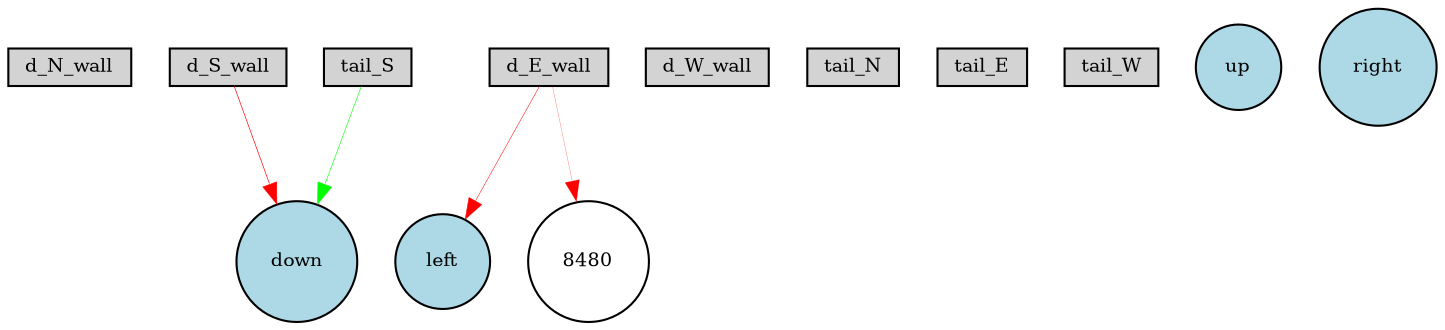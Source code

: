 digraph {
	node [fontsize=9 height=0.2 shape=circle width=0.2]
	d_N_wall [fillcolor=lightgray shape=box style=filled]
	d_S_wall [fillcolor=lightgray shape=box style=filled]
	d_E_wall [fillcolor=lightgray shape=box style=filled]
	d_W_wall [fillcolor=lightgray shape=box style=filled]
	tail_N [fillcolor=lightgray shape=box style=filled]
	tail_S [fillcolor=lightgray shape=box style=filled]
	tail_E [fillcolor=lightgray shape=box style=filled]
	tail_W [fillcolor=lightgray shape=box style=filled]
	up [fillcolor=lightblue style=filled]
	left [fillcolor=lightblue style=filled]
	down [fillcolor=lightblue style=filled]
	right [fillcolor=lightblue style=filled]
	8480 [fillcolor=white style=filled]
	d_E_wall -> left [color=red penwidth=0.23921322435693668 style=solid]
	tail_S -> down [color=green penwidth=0.28082044990800903 style=solid]
	d_S_wall -> down [color=red penwidth=0.3195049032488272 style=solid]
	d_E_wall -> 8480 [color=red penwidth=0.10742366918136244 style=solid]
}
